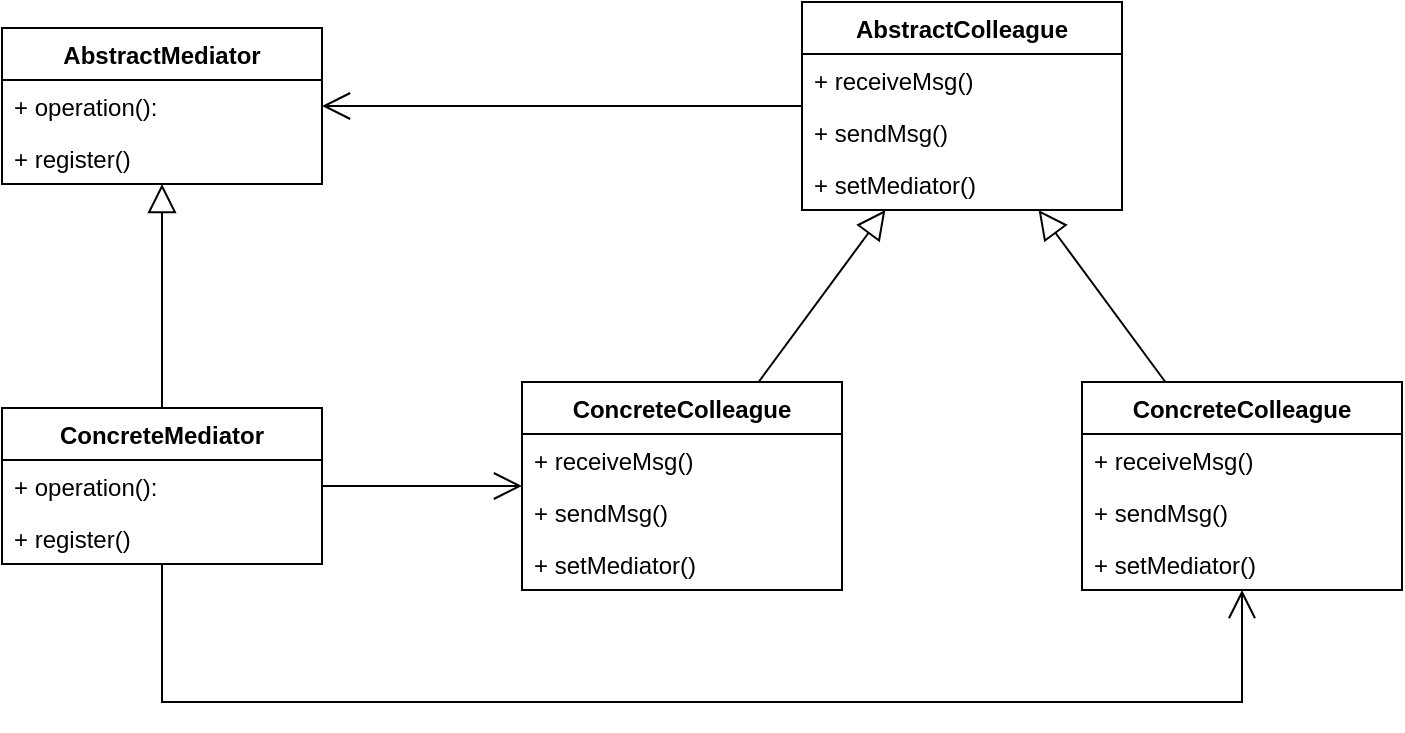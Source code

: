 <mxfile version="24.7.8">
  <diagram name="第 1 页" id="l13Wy6we1G2fzNsGisrj">
    <mxGraphModel dx="1050" dy="629" grid="1" gridSize="10" guides="1" tooltips="1" connect="1" arrows="1" fold="1" page="1" pageScale="1" pageWidth="827" pageHeight="1169" math="0" shadow="0">
      <root>
        <mxCell id="0" />
        <mxCell id="1" parent="0" />
        <mxCell id="dR3hDsISL_RR_UxxxZLE-1" value="AbstractColleague" style="swimlane;fontStyle=1;align=center;verticalAlign=top;childLayout=stackLayout;horizontal=1;startSize=26;horizontalStack=0;resizeParent=1;resizeParentMax=0;resizeLast=0;collapsible=1;marginBottom=0;whiteSpace=wrap;html=1;" vertex="1" parent="1">
          <mxGeometry x="540" y="130" width="160" height="104" as="geometry" />
        </mxCell>
        <mxCell id="dR3hDsISL_RR_UxxxZLE-4" value="+ receiveMsg()" style="text;strokeColor=none;fillColor=none;align=left;verticalAlign=top;spacingLeft=4;spacingRight=4;overflow=hidden;rotatable=0;points=[[0,0.5],[1,0.5]];portConstraint=eastwest;whiteSpace=wrap;html=1;" vertex="1" parent="dR3hDsISL_RR_UxxxZLE-1">
          <mxGeometry y="26" width="160" height="26" as="geometry" />
        </mxCell>
        <mxCell id="dR3hDsISL_RR_UxxxZLE-5" value="+ sendMsg()" style="text;strokeColor=none;fillColor=none;align=left;verticalAlign=top;spacingLeft=4;spacingRight=4;overflow=hidden;rotatable=0;points=[[0,0.5],[1,0.5]];portConstraint=eastwest;whiteSpace=wrap;html=1;" vertex="1" parent="dR3hDsISL_RR_UxxxZLE-1">
          <mxGeometry y="52" width="160" height="26" as="geometry" />
        </mxCell>
        <mxCell id="dR3hDsISL_RR_UxxxZLE-6" value="+ setMediator()" style="text;strokeColor=none;fillColor=none;align=left;verticalAlign=top;spacingLeft=4;spacingRight=4;overflow=hidden;rotatable=0;points=[[0,0.5],[1,0.5]];portConstraint=eastwest;whiteSpace=wrap;html=1;" vertex="1" parent="dR3hDsISL_RR_UxxxZLE-1">
          <mxGeometry y="78" width="160" height="26" as="geometry" />
        </mxCell>
        <mxCell id="dR3hDsISL_RR_UxxxZLE-7" value="ConcreteColleague" style="swimlane;fontStyle=1;align=center;verticalAlign=top;childLayout=stackLayout;horizontal=1;startSize=26;horizontalStack=0;resizeParent=1;resizeParentMax=0;resizeLast=0;collapsible=1;marginBottom=0;whiteSpace=wrap;html=1;" vertex="1" parent="1">
          <mxGeometry x="400" y="320" width="160" height="104" as="geometry" />
        </mxCell>
        <mxCell id="dR3hDsISL_RR_UxxxZLE-8" value="+ receiveMsg()" style="text;strokeColor=none;fillColor=none;align=left;verticalAlign=top;spacingLeft=4;spacingRight=4;overflow=hidden;rotatable=0;points=[[0,0.5],[1,0.5]];portConstraint=eastwest;whiteSpace=wrap;html=1;" vertex="1" parent="dR3hDsISL_RR_UxxxZLE-7">
          <mxGeometry y="26" width="160" height="26" as="geometry" />
        </mxCell>
        <mxCell id="dR3hDsISL_RR_UxxxZLE-9" value="+ sendMsg()" style="text;strokeColor=none;fillColor=none;align=left;verticalAlign=top;spacingLeft=4;spacingRight=4;overflow=hidden;rotatable=0;points=[[0,0.5],[1,0.5]];portConstraint=eastwest;whiteSpace=wrap;html=1;" vertex="1" parent="dR3hDsISL_RR_UxxxZLE-7">
          <mxGeometry y="52" width="160" height="26" as="geometry" />
        </mxCell>
        <mxCell id="dR3hDsISL_RR_UxxxZLE-10" value="+ setMediator()" style="text;strokeColor=none;fillColor=none;align=left;verticalAlign=top;spacingLeft=4;spacingRight=4;overflow=hidden;rotatable=0;points=[[0,0.5],[1,0.5]];portConstraint=eastwest;whiteSpace=wrap;html=1;" vertex="1" parent="dR3hDsISL_RR_UxxxZLE-7">
          <mxGeometry y="78" width="160" height="26" as="geometry" />
        </mxCell>
        <mxCell id="dR3hDsISL_RR_UxxxZLE-11" value="ConcreteColleague" style="swimlane;fontStyle=1;align=center;verticalAlign=top;childLayout=stackLayout;horizontal=1;startSize=26;horizontalStack=0;resizeParent=1;resizeParentMax=0;resizeLast=0;collapsible=1;marginBottom=0;whiteSpace=wrap;html=1;" vertex="1" parent="1">
          <mxGeometry x="680" y="320" width="160" height="104" as="geometry" />
        </mxCell>
        <mxCell id="dR3hDsISL_RR_UxxxZLE-12" value="+ receiveMsg()" style="text;strokeColor=none;fillColor=none;align=left;verticalAlign=top;spacingLeft=4;spacingRight=4;overflow=hidden;rotatable=0;points=[[0,0.5],[1,0.5]];portConstraint=eastwest;whiteSpace=wrap;html=1;" vertex="1" parent="dR3hDsISL_RR_UxxxZLE-11">
          <mxGeometry y="26" width="160" height="26" as="geometry" />
        </mxCell>
        <mxCell id="dR3hDsISL_RR_UxxxZLE-13" value="+ sendMsg()" style="text;strokeColor=none;fillColor=none;align=left;verticalAlign=top;spacingLeft=4;spacingRight=4;overflow=hidden;rotatable=0;points=[[0,0.5],[1,0.5]];portConstraint=eastwest;whiteSpace=wrap;html=1;" vertex="1" parent="dR3hDsISL_RR_UxxxZLE-11">
          <mxGeometry y="52" width="160" height="26" as="geometry" />
        </mxCell>
        <mxCell id="dR3hDsISL_RR_UxxxZLE-14" value="+ setMediator()" style="text;strokeColor=none;fillColor=none;align=left;verticalAlign=top;spacingLeft=4;spacingRight=4;overflow=hidden;rotatable=0;points=[[0,0.5],[1,0.5]];portConstraint=eastwest;whiteSpace=wrap;html=1;" vertex="1" parent="dR3hDsISL_RR_UxxxZLE-11">
          <mxGeometry y="78" width="160" height="26" as="geometry" />
        </mxCell>
        <mxCell id="dR3hDsISL_RR_UxxxZLE-17" value="" style="endArrow=block;endFill=0;endSize=12;html=1;rounded=0;labelBackgroundColor=none;fontColor=default;" edge="1" parent="1" source="dR3hDsISL_RR_UxxxZLE-7" target="dR3hDsISL_RR_UxxxZLE-1">
          <mxGeometry width="160" relative="1" as="geometry">
            <mxPoint x="294.415" y="548" as="sourcePoint" />
            <mxPoint x="240.415" y="400" as="targetPoint" />
          </mxGeometry>
        </mxCell>
        <mxCell id="dR3hDsISL_RR_UxxxZLE-19" value="" style="endArrow=block;endFill=0;endSize=12;html=1;rounded=0;" edge="1" parent="1" source="dR3hDsISL_RR_UxxxZLE-11" target="dR3hDsISL_RR_UxxxZLE-1">
          <mxGeometry width="160" relative="1" as="geometry">
            <mxPoint x="610" y="428" as="sourcePoint" />
            <mxPoint x="610" y="280" as="targetPoint" />
          </mxGeometry>
        </mxCell>
        <mxCell id="dR3hDsISL_RR_UxxxZLE-20" value="AbstractMediator" style="swimlane;fontStyle=1;align=center;verticalAlign=top;childLayout=stackLayout;horizontal=1;startSize=26;horizontalStack=0;resizeParent=1;resizeParentMax=0;resizeLast=0;collapsible=1;marginBottom=0;whiteSpace=wrap;html=1;" vertex="1" parent="1">
          <mxGeometry x="140" y="143" width="160" height="78" as="geometry" />
        </mxCell>
        <mxCell id="dR3hDsISL_RR_UxxxZLE-23" value="+ operation():" style="text;strokeColor=none;fillColor=none;align=left;verticalAlign=top;spacingLeft=4;spacingRight=4;overflow=hidden;rotatable=0;points=[[0,0.5],[1,0.5]];portConstraint=eastwest;whiteSpace=wrap;html=1;" vertex="1" parent="dR3hDsISL_RR_UxxxZLE-20">
          <mxGeometry y="26" width="160" height="26" as="geometry" />
        </mxCell>
        <mxCell id="dR3hDsISL_RR_UxxxZLE-24" value="+ register()" style="text;strokeColor=none;fillColor=none;align=left;verticalAlign=top;spacingLeft=4;spacingRight=4;overflow=hidden;rotatable=0;points=[[0,0.5],[1,0.5]];portConstraint=eastwest;whiteSpace=wrap;html=1;" vertex="1" parent="dR3hDsISL_RR_UxxxZLE-20">
          <mxGeometry y="52" width="160" height="26" as="geometry" />
        </mxCell>
        <mxCell id="dR3hDsISL_RR_UxxxZLE-25" value="ConcreteMediator" style="swimlane;fontStyle=1;align=center;verticalAlign=top;childLayout=stackLayout;horizontal=1;startSize=26;horizontalStack=0;resizeParent=1;resizeParentMax=0;resizeLast=0;collapsible=1;marginBottom=0;whiteSpace=wrap;html=1;" vertex="1" parent="1">
          <mxGeometry x="140" y="333" width="160" height="78" as="geometry" />
        </mxCell>
        <mxCell id="dR3hDsISL_RR_UxxxZLE-26" value="+ operation():" style="text;strokeColor=none;fillColor=none;align=left;verticalAlign=top;spacingLeft=4;spacingRight=4;overflow=hidden;rotatable=0;points=[[0,0.5],[1,0.5]];portConstraint=eastwest;whiteSpace=wrap;html=1;" vertex="1" parent="dR3hDsISL_RR_UxxxZLE-25">
          <mxGeometry y="26" width="160" height="26" as="geometry" />
        </mxCell>
        <mxCell id="dR3hDsISL_RR_UxxxZLE-27" value="+ register()" style="text;strokeColor=none;fillColor=none;align=left;verticalAlign=top;spacingLeft=4;spacingRight=4;overflow=hidden;rotatable=0;points=[[0,0.5],[1,0.5]];portConstraint=eastwest;whiteSpace=wrap;html=1;" vertex="1" parent="dR3hDsISL_RR_UxxxZLE-25">
          <mxGeometry y="52" width="160" height="26" as="geometry" />
        </mxCell>
        <mxCell id="dR3hDsISL_RR_UxxxZLE-28" value="" style="endArrow=block;endFill=0;endSize=12;html=1;rounded=0;" edge="1" parent="1" source="dR3hDsISL_RR_UxxxZLE-25" target="dR3hDsISL_RR_UxxxZLE-20">
          <mxGeometry width="160" relative="1" as="geometry">
            <mxPoint x="240" y="288" as="sourcePoint" />
            <mxPoint x="240" y="140" as="targetPoint" />
          </mxGeometry>
        </mxCell>
        <mxCell id="dR3hDsISL_RR_UxxxZLE-29" value="" style="endArrow=open;endFill=1;endSize=12;html=1;rounded=0;" edge="1" parent="1" source="dR3hDsISL_RR_UxxxZLE-25" target="dR3hDsISL_RR_UxxxZLE-7">
          <mxGeometry width="160" relative="1" as="geometry">
            <mxPoint x="220" y="450" as="sourcePoint" />
            <mxPoint x="380" y="450" as="targetPoint" />
          </mxGeometry>
        </mxCell>
        <mxCell id="dR3hDsISL_RR_UxxxZLE-30" value="" style="endArrow=open;endFill=1;endSize=12;html=1;rounded=0;" edge="1" parent="1" source="dR3hDsISL_RR_UxxxZLE-1" target="dR3hDsISL_RR_UxxxZLE-20">
          <mxGeometry width="160" relative="1" as="geometry">
            <mxPoint x="200" y="540" as="sourcePoint" />
            <mxPoint x="360" y="540" as="targetPoint" />
          </mxGeometry>
        </mxCell>
        <mxCell id="dR3hDsISL_RR_UxxxZLE-31" value="" style="endArrow=open;endFill=1;endSize=12;html=1;rounded=0;" edge="1" parent="1" source="dR3hDsISL_RR_UxxxZLE-25" target="dR3hDsISL_RR_UxxxZLE-11">
          <mxGeometry width="160" relative="1" as="geometry">
            <mxPoint x="370" y="510" as="sourcePoint" />
            <mxPoint x="530" y="510" as="targetPoint" />
            <Array as="points">
              <mxPoint x="220" y="480" />
              <mxPoint x="760" y="480" />
            </Array>
          </mxGeometry>
        </mxCell>
      </root>
    </mxGraphModel>
  </diagram>
</mxfile>
